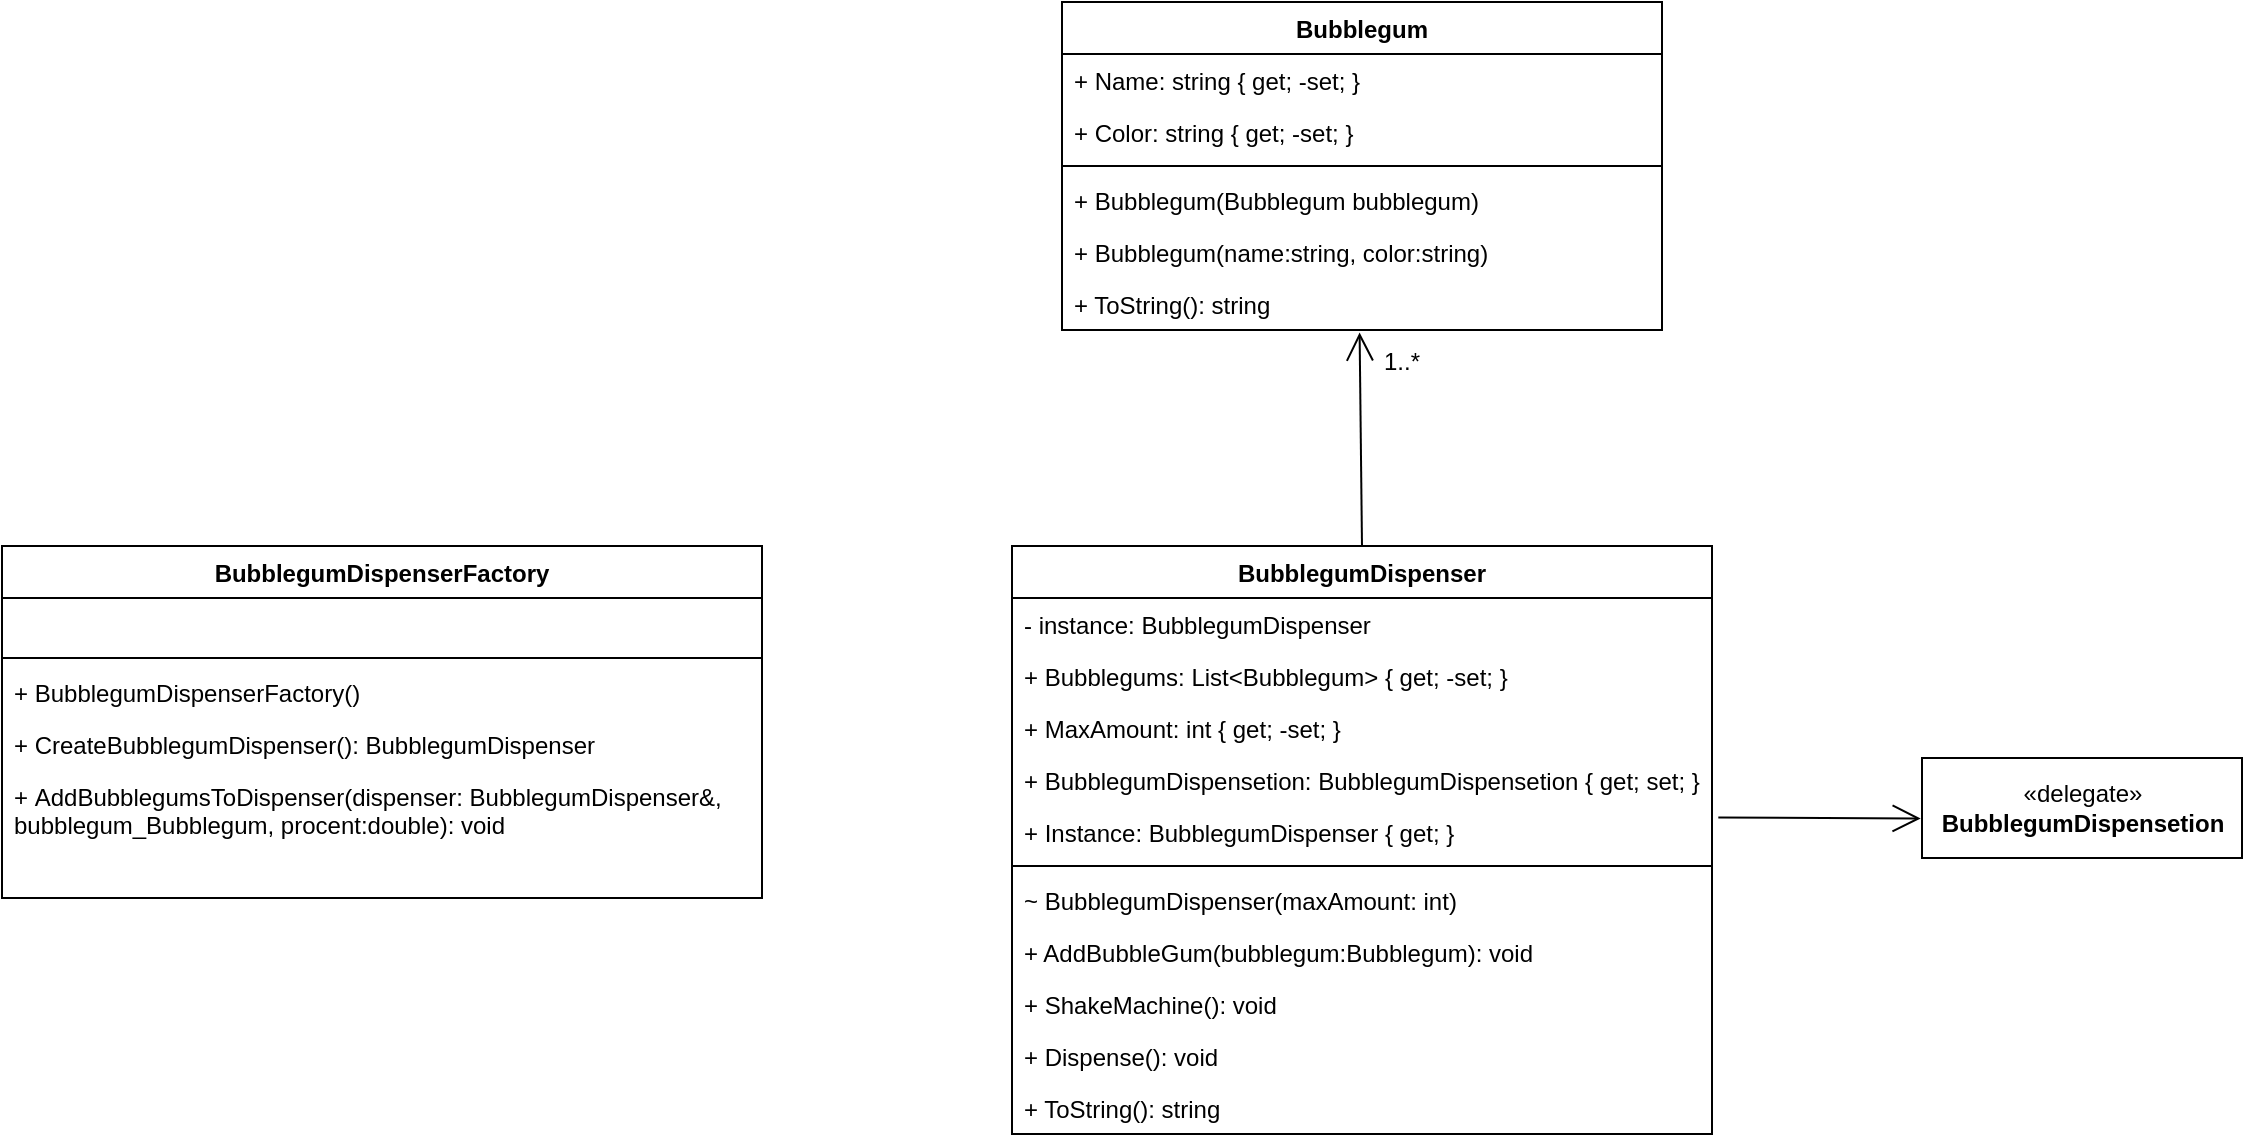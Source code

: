 <mxfile version="14.4.2" type="device"><diagram id="C5RBs43oDa-KdzZeNtuy" name="Page-1"><mxGraphModel dx="1761" dy="1648" grid="1" gridSize="10" guides="1" tooltips="1" connect="1" arrows="1" fold="1" page="1" pageScale="1" pageWidth="827" pageHeight="1169" math="0" shadow="0"><root><mxCell id="WIyWlLk6GJQsqaUBKTNV-0"/><mxCell id="WIyWlLk6GJQsqaUBKTNV-1" parent="WIyWlLk6GJQsqaUBKTNV-0"/><mxCell id="MwxFHtPcOlWbr445pEDM-10" value="BubblegumDispenser" style="swimlane;fontStyle=1;align=center;verticalAlign=top;childLayout=stackLayout;horizontal=1;startSize=26;horizontalStack=0;resizeParent=1;resizeParentMax=0;resizeLast=0;collapsible=1;marginBottom=0;" vertex="1" parent="WIyWlLk6GJQsqaUBKTNV-1"><mxGeometry x="-175" y="112" width="350" height="294" as="geometry"/></mxCell><mxCell id="MwxFHtPcOlWbr445pEDM-40" value="- instance: BubblegumDispenser" style="text;strokeColor=none;fillColor=none;align=left;verticalAlign=top;spacingLeft=4;spacingRight=4;overflow=hidden;rotatable=0;points=[[0,0.5],[1,0.5]];portConstraint=eastwest;" vertex="1" parent="MwxFHtPcOlWbr445pEDM-10"><mxGeometry y="26" width="350" height="26" as="geometry"/></mxCell><mxCell id="MwxFHtPcOlWbr445pEDM-33" value="+ Bubblegums: List&lt;Bubblegum&gt; { get; -set; }" style="text;strokeColor=none;fillColor=none;align=left;verticalAlign=top;spacingLeft=4;spacingRight=4;overflow=hidden;rotatable=0;points=[[0,0.5],[1,0.5]];portConstraint=eastwest;" vertex="1" parent="MwxFHtPcOlWbr445pEDM-10"><mxGeometry y="52" width="350" height="26" as="geometry"/></mxCell><mxCell id="MwxFHtPcOlWbr445pEDM-34" value="+ MaxAmount: int { get; -set; }" style="text;strokeColor=none;fillColor=none;align=left;verticalAlign=top;spacingLeft=4;spacingRight=4;overflow=hidden;rotatable=0;points=[[0,0.5],[1,0.5]];portConstraint=eastwest;" vertex="1" parent="MwxFHtPcOlWbr445pEDM-10"><mxGeometry y="78" width="350" height="26" as="geometry"/></mxCell><mxCell id="MwxFHtPcOlWbr445pEDM-39" value="+ BubblegumDispensetion: BubblegumDispensetion { get; set; }" style="text;strokeColor=none;fillColor=none;align=left;verticalAlign=top;spacingLeft=4;spacingRight=4;overflow=hidden;rotatable=0;points=[[0,0.5],[1,0.5]];portConstraint=eastwest;" vertex="1" parent="MwxFHtPcOlWbr445pEDM-10"><mxGeometry y="104" width="350" height="26" as="geometry"/></mxCell><mxCell id="MwxFHtPcOlWbr445pEDM-11" value="+ Instance: BubblegumDispenser { get; }" style="text;strokeColor=none;fillColor=none;align=left;verticalAlign=top;spacingLeft=4;spacingRight=4;overflow=hidden;rotatable=0;points=[[0,0.5],[1,0.5]];portConstraint=eastwest;" vertex="1" parent="MwxFHtPcOlWbr445pEDM-10"><mxGeometry y="130" width="350" height="26" as="geometry"/></mxCell><mxCell id="MwxFHtPcOlWbr445pEDM-12" value="" style="line;strokeWidth=1;fillColor=none;align=left;verticalAlign=middle;spacingTop=-1;spacingLeft=3;spacingRight=3;rotatable=0;labelPosition=right;points=[];portConstraint=eastwest;" vertex="1" parent="MwxFHtPcOlWbr445pEDM-10"><mxGeometry y="156" width="350" height="8" as="geometry"/></mxCell><mxCell id="MwxFHtPcOlWbr445pEDM-35" value="~ BubblegumDispenser(maxAmount: int)" style="text;strokeColor=none;fillColor=none;align=left;verticalAlign=top;spacingLeft=4;spacingRight=4;overflow=hidden;rotatable=0;points=[[0,0.5],[1,0.5]];portConstraint=eastwest;" vertex="1" parent="MwxFHtPcOlWbr445pEDM-10"><mxGeometry y="164" width="350" height="26" as="geometry"/></mxCell><mxCell id="MwxFHtPcOlWbr445pEDM-36" value="+ AddBubbleGum(bubblegum:Bubblegum): void" style="text;strokeColor=none;fillColor=none;align=left;verticalAlign=top;spacingLeft=4;spacingRight=4;overflow=hidden;rotatable=0;points=[[0,0.5],[1,0.5]];portConstraint=eastwest;" vertex="1" parent="MwxFHtPcOlWbr445pEDM-10"><mxGeometry y="190" width="350" height="26" as="geometry"/></mxCell><mxCell id="MwxFHtPcOlWbr445pEDM-37" value="+ ShakeMachine(): void" style="text;strokeColor=none;fillColor=none;align=left;verticalAlign=top;spacingLeft=4;spacingRight=4;overflow=hidden;rotatable=0;points=[[0,0.5],[1,0.5]];portConstraint=eastwest;" vertex="1" parent="MwxFHtPcOlWbr445pEDM-10"><mxGeometry y="216" width="350" height="26" as="geometry"/></mxCell><mxCell id="MwxFHtPcOlWbr445pEDM-38" value="+ Dispense(): void" style="text;strokeColor=none;fillColor=none;align=left;verticalAlign=top;spacingLeft=4;spacingRight=4;overflow=hidden;rotatable=0;points=[[0,0.5],[1,0.5]];portConstraint=eastwest;" vertex="1" parent="MwxFHtPcOlWbr445pEDM-10"><mxGeometry y="242" width="350" height="26" as="geometry"/></mxCell><mxCell id="MwxFHtPcOlWbr445pEDM-13" value="+ ToString(): string" style="text;strokeColor=none;fillColor=none;align=left;verticalAlign=top;spacingLeft=4;spacingRight=4;overflow=hidden;rotatable=0;points=[[0,0.5],[1,0.5]];portConstraint=eastwest;" vertex="1" parent="MwxFHtPcOlWbr445pEDM-10"><mxGeometry y="268" width="350" height="26" as="geometry"/></mxCell><mxCell id="MwxFHtPcOlWbr445pEDM-14" value="Bubblegum" style="swimlane;fontStyle=1;align=center;verticalAlign=top;childLayout=stackLayout;horizontal=1;startSize=26;horizontalStack=0;resizeParent=1;resizeParentMax=0;resizeLast=0;collapsible=1;marginBottom=0;" vertex="1" parent="WIyWlLk6GJQsqaUBKTNV-1"><mxGeometry x="-150" y="-160" width="300" height="164" as="geometry"/></mxCell><mxCell id="MwxFHtPcOlWbr445pEDM-26" value="+ Name: string { get; -set; }" style="text;strokeColor=none;fillColor=none;align=left;verticalAlign=top;spacingLeft=4;spacingRight=4;overflow=hidden;rotatable=0;points=[[0,0.5],[1,0.5]];portConstraint=eastwest;" vertex="1" parent="MwxFHtPcOlWbr445pEDM-14"><mxGeometry y="26" width="300" height="26" as="geometry"/></mxCell><mxCell id="MwxFHtPcOlWbr445pEDM-15" value="+ Color: string { get; -set; }" style="text;strokeColor=none;fillColor=none;align=left;verticalAlign=top;spacingLeft=4;spacingRight=4;overflow=hidden;rotatable=0;points=[[0,0.5],[1,0.5]];portConstraint=eastwest;" vertex="1" parent="MwxFHtPcOlWbr445pEDM-14"><mxGeometry y="52" width="300" height="26" as="geometry"/></mxCell><mxCell id="MwxFHtPcOlWbr445pEDM-16" value="" style="line;strokeWidth=1;fillColor=none;align=left;verticalAlign=middle;spacingTop=-1;spacingLeft=3;spacingRight=3;rotatable=0;labelPosition=right;points=[];portConstraint=eastwest;" vertex="1" parent="MwxFHtPcOlWbr445pEDM-14"><mxGeometry y="78" width="300" height="8" as="geometry"/></mxCell><mxCell id="MwxFHtPcOlWbr445pEDM-27" value="+ Bubblegum(Bubblegum bubblegum)" style="text;strokeColor=none;fillColor=none;align=left;verticalAlign=top;spacingLeft=4;spacingRight=4;overflow=hidden;rotatable=0;points=[[0,0.5],[1,0.5]];portConstraint=eastwest;" vertex="1" parent="MwxFHtPcOlWbr445pEDM-14"><mxGeometry y="86" width="300" height="26" as="geometry"/></mxCell><mxCell id="MwxFHtPcOlWbr445pEDM-28" value="+ Bubblegum(name:string, color:string)" style="text;strokeColor=none;fillColor=none;align=left;verticalAlign=top;spacingLeft=4;spacingRight=4;overflow=hidden;rotatable=0;points=[[0,0.5],[1,0.5]];portConstraint=eastwest;" vertex="1" parent="MwxFHtPcOlWbr445pEDM-14"><mxGeometry y="112" width="300" height="26" as="geometry"/></mxCell><mxCell id="MwxFHtPcOlWbr445pEDM-17" value="+ ToString(): string" style="text;strokeColor=none;fillColor=none;align=left;verticalAlign=top;spacingLeft=4;spacingRight=4;overflow=hidden;rotatable=0;points=[[0,0.5],[1,0.5]];portConstraint=eastwest;" vertex="1" parent="MwxFHtPcOlWbr445pEDM-14"><mxGeometry y="138" width="300" height="26" as="geometry"/></mxCell><mxCell id="MwxFHtPcOlWbr445pEDM-18" value="BubblegumDispenserFactory" style="swimlane;fontStyle=1;align=center;verticalAlign=top;childLayout=stackLayout;horizontal=1;startSize=26;horizontalStack=0;resizeParent=1;resizeParentMax=0;resizeLast=0;collapsible=1;marginBottom=0;" vertex="1" parent="WIyWlLk6GJQsqaUBKTNV-1"><mxGeometry x="-680" y="112" width="380" height="176" as="geometry"/></mxCell><mxCell id="MwxFHtPcOlWbr445pEDM-19" value=" " style="text;strokeColor=none;fillColor=none;align=left;verticalAlign=top;spacingLeft=4;spacingRight=4;overflow=hidden;rotatable=0;points=[[0,0.5],[1,0.5]];portConstraint=eastwest;" vertex="1" parent="MwxFHtPcOlWbr445pEDM-18"><mxGeometry y="26" width="380" height="26" as="geometry"/></mxCell><mxCell id="MwxFHtPcOlWbr445pEDM-20" value="" style="line;strokeWidth=1;fillColor=none;align=left;verticalAlign=middle;spacingTop=-1;spacingLeft=3;spacingRight=3;rotatable=0;labelPosition=right;points=[];portConstraint=eastwest;" vertex="1" parent="MwxFHtPcOlWbr445pEDM-18"><mxGeometry y="52" width="380" height="8" as="geometry"/></mxCell><mxCell id="MwxFHtPcOlWbr445pEDM-22" value="+ BubblegumDispenserFactory()" style="text;strokeColor=none;fillColor=none;align=left;verticalAlign=top;spacingLeft=4;spacingRight=4;overflow=hidden;rotatable=0;points=[[0,0.5],[1,0.5]];portConstraint=eastwest;" vertex="1" parent="MwxFHtPcOlWbr445pEDM-18"><mxGeometry y="60" width="380" height="26" as="geometry"/></mxCell><mxCell id="MwxFHtPcOlWbr445pEDM-24" value="+ CreateBubblegumDispenser(): BubblegumDispenser" style="text;strokeColor=none;fillColor=none;align=left;verticalAlign=top;spacingLeft=4;spacingRight=4;overflow=hidden;rotatable=0;points=[[0,0.5],[1,0.5]];portConstraint=eastwest;" vertex="1" parent="MwxFHtPcOlWbr445pEDM-18"><mxGeometry y="86" width="380" height="26" as="geometry"/></mxCell><mxCell id="MwxFHtPcOlWbr445pEDM-25" value="+ AddBubblegumsToDispenser(dispenser: BubblegumDispenser&amp;, &#10;bubblegum_Bubblegum, procent:double): void" style="text;strokeColor=none;fillColor=none;align=left;verticalAlign=top;spacingLeft=4;spacingRight=4;overflow=hidden;rotatable=0;points=[[0,0.5],[1,0.5]];portConstraint=eastwest;" vertex="1" parent="MwxFHtPcOlWbr445pEDM-18"><mxGeometry y="112" width="380" height="38" as="geometry"/></mxCell><mxCell id="MwxFHtPcOlWbr445pEDM-21" value=" " style="text;strokeColor=none;fillColor=none;align=left;verticalAlign=top;spacingLeft=4;spacingRight=4;overflow=hidden;rotatable=0;points=[[0,0.5],[1,0.5]];portConstraint=eastwest;" vertex="1" parent="MwxFHtPcOlWbr445pEDM-18"><mxGeometry y="150" width="380" height="26" as="geometry"/></mxCell><mxCell id="MwxFHtPcOlWbr445pEDM-29" value="«delegate»&lt;br&gt;&lt;b&gt;BubblegumDispensetion&lt;/b&gt;" style="html=1;" vertex="1" parent="WIyWlLk6GJQsqaUBKTNV-1"><mxGeometry x="280" y="218" width="160" height="50" as="geometry"/></mxCell><mxCell id="MwxFHtPcOlWbr445pEDM-30" value="" style="endArrow=open;endFill=1;endSize=12;html=1;entryX=0.496;entryY=1.048;entryDx=0;entryDy=0;entryPerimeter=0;exitX=0.5;exitY=0;exitDx=0;exitDy=0;" edge="1" parent="WIyWlLk6GJQsqaUBKTNV-1" source="MwxFHtPcOlWbr445pEDM-10" target="MwxFHtPcOlWbr445pEDM-17"><mxGeometry width="160" relative="1" as="geometry"><mxPoint x="-160" y="60" as="sourcePoint"/><mxPoint y="60" as="targetPoint"/></mxGeometry></mxCell><mxCell id="MwxFHtPcOlWbr445pEDM-31" value="1..*" style="text;html=1;strokeColor=none;fillColor=none;align=center;verticalAlign=middle;whiteSpace=wrap;rounded=0;" vertex="1" parent="WIyWlLk6GJQsqaUBKTNV-1"><mxGeometry y="10" width="40" height="20" as="geometry"/></mxCell><mxCell id="MwxFHtPcOlWbr445pEDM-32" value="" style="endArrow=open;endFill=1;endSize=12;html=1;exitX=1.009;exitY=0.223;exitDx=0;exitDy=0;entryX=-0.004;entryY=0.605;entryDx=0;entryDy=0;exitPerimeter=0;entryPerimeter=0;" edge="1" parent="WIyWlLk6GJQsqaUBKTNV-1" source="MwxFHtPcOlWbr445pEDM-11" target="MwxFHtPcOlWbr445pEDM-29"><mxGeometry width="160" relative="1" as="geometry"><mxPoint x="190" y="20" as="sourcePoint"/><mxPoint x="350" y="20" as="targetPoint"/></mxGeometry></mxCell></root></mxGraphModel></diagram></mxfile>